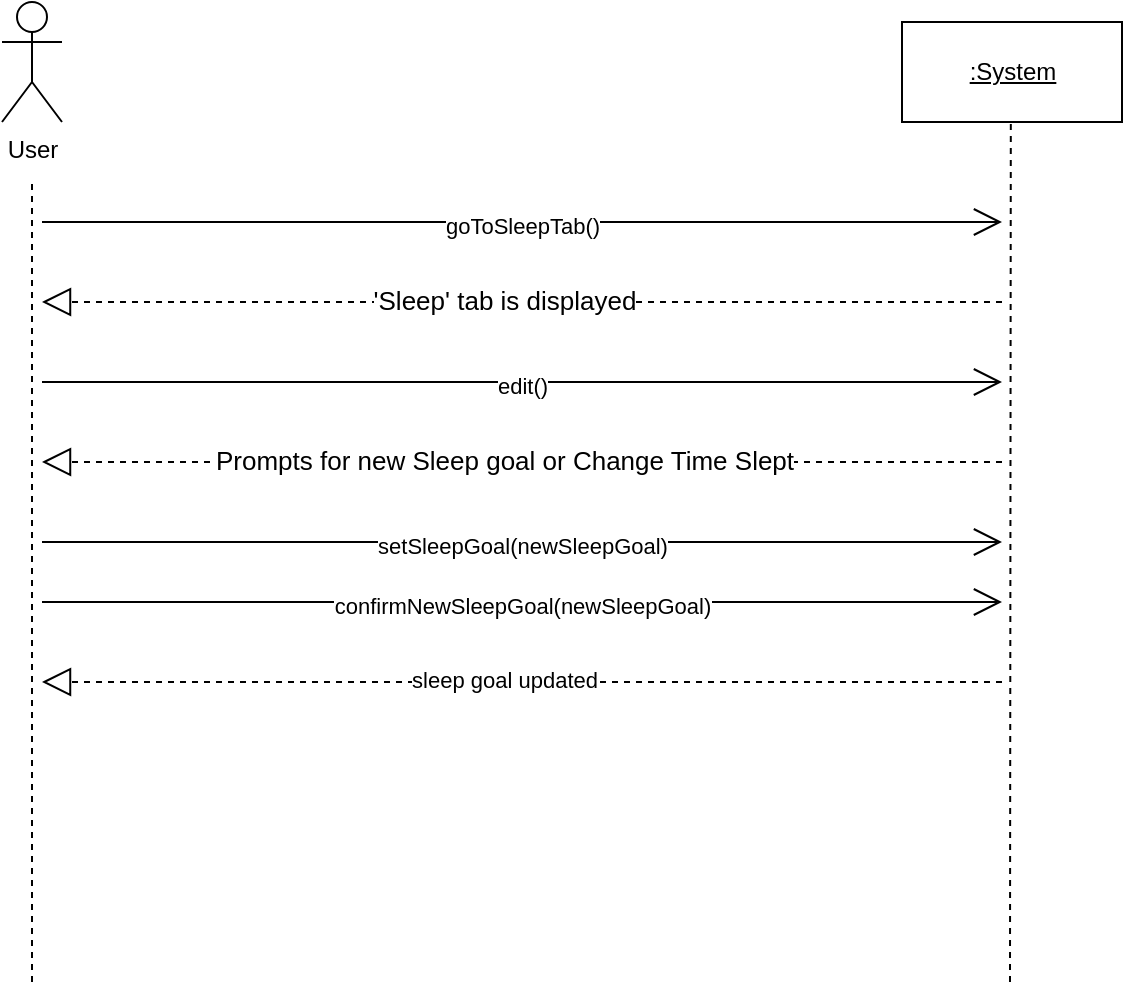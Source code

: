 <mxfile version="15.8.7" type="github">
  <diagram id="fsKUEpt00cAQXqf5Vs6Y" name="Page-1">
    <mxGraphModel dx="1425" dy="706" grid="1" gridSize="10" guides="1" tooltips="1" connect="1" arrows="1" fold="1" page="1" pageScale="1" pageWidth="850" pageHeight="1100" math="0" shadow="0">
      <root>
        <mxCell id="0" />
        <mxCell id="1" parent="0" />
        <mxCell id="f-GdbEtR7hPHFlpdBjNb-2" value="User" style="shape=umlActor;verticalLabelPosition=bottom;verticalAlign=top;html=1;" parent="1" vertex="1">
          <mxGeometry x="150" y="130" width="30" height="60" as="geometry" />
        </mxCell>
        <mxCell id="f-GdbEtR7hPHFlpdBjNb-3" value="&lt;u&gt;:System&lt;/u&gt;" style="html=1;" parent="1" vertex="1">
          <mxGeometry x="600" y="140" width="110" height="50" as="geometry" />
        </mxCell>
        <mxCell id="f-GdbEtR7hPHFlpdBjNb-6" value="" style="endArrow=none;dashed=1;html=1;rounded=0;" parent="1" edge="1">
          <mxGeometry width="50" height="50" relative="1" as="geometry">
            <mxPoint x="165" y="620" as="sourcePoint" />
            <mxPoint x="165" y="220" as="targetPoint" />
          </mxGeometry>
        </mxCell>
        <mxCell id="f-GdbEtR7hPHFlpdBjNb-7" value="" style="endArrow=none;dashed=1;html=1;rounded=0;" parent="1" edge="1">
          <mxGeometry width="50" height="50" relative="1" as="geometry">
            <mxPoint x="654" y="620" as="sourcePoint" />
            <mxPoint x="654.41" y="190" as="targetPoint" />
          </mxGeometry>
        </mxCell>
        <mxCell id="frDQ_7HupMQNFZRBvEdE-1" value="" style="endArrow=open;endFill=1;endSize=12;html=1;rounded=0;" edge="1" parent="1">
          <mxGeometry width="160" relative="1" as="geometry">
            <mxPoint x="170" y="240" as="sourcePoint" />
            <mxPoint x="650" y="240" as="targetPoint" />
          </mxGeometry>
        </mxCell>
        <mxCell id="frDQ_7HupMQNFZRBvEdE-2" value="goToSleepTab()" style="edgeLabel;html=1;align=center;verticalAlign=middle;resizable=0;points=[];" vertex="1" connectable="0" parent="frDQ_7HupMQNFZRBvEdE-1">
          <mxGeometry x="-0.113" y="-2" relative="1" as="geometry">
            <mxPoint x="27" as="offset" />
          </mxGeometry>
        </mxCell>
        <mxCell id="frDQ_7HupMQNFZRBvEdE-3" value="" style="endArrow=block;dashed=1;endFill=0;endSize=12;html=1;rounded=0;" edge="1" parent="1">
          <mxGeometry width="160" relative="1" as="geometry">
            <mxPoint x="650" y="280" as="sourcePoint" />
            <mxPoint x="170" y="280" as="targetPoint" />
          </mxGeometry>
        </mxCell>
        <mxCell id="frDQ_7HupMQNFZRBvEdE-4" value="&lt;span style=&quot;font-size: 13px ; color: #000000 ; font-weight: normal ; text-decoration: none ; font-family: &amp;#34;arial&amp;#34; ; font-style: normal&quot;&gt; &#39;Sleep&#39; tab is displayed&lt;/span&gt;" style="edgeLabel;html=1;align=center;verticalAlign=middle;resizable=0;points=[];" vertex="1" connectable="0" parent="frDQ_7HupMQNFZRBvEdE-3">
          <mxGeometry x="-0.08" y="2" relative="1" as="geometry">
            <mxPoint x="-28" y="-3" as="offset" />
          </mxGeometry>
        </mxCell>
        <mxCell id="frDQ_7HupMQNFZRBvEdE-5" value="" style="endArrow=open;endFill=1;endSize=12;html=1;rounded=0;" edge="1" parent="1">
          <mxGeometry width="160" relative="1" as="geometry">
            <mxPoint x="170" y="320" as="sourcePoint" />
            <mxPoint x="650" y="320" as="targetPoint" />
          </mxGeometry>
        </mxCell>
        <mxCell id="frDQ_7HupMQNFZRBvEdE-6" value="edit()" style="edgeLabel;html=1;align=center;verticalAlign=middle;resizable=0;points=[];" vertex="1" connectable="0" parent="frDQ_7HupMQNFZRBvEdE-5">
          <mxGeometry x="-0.113" y="-2" relative="1" as="geometry">
            <mxPoint x="27" as="offset" />
          </mxGeometry>
        </mxCell>
        <mxCell id="frDQ_7HupMQNFZRBvEdE-7" value="" style="endArrow=block;dashed=1;endFill=0;endSize=12;html=1;rounded=0;" edge="1" parent="1">
          <mxGeometry width="160" relative="1" as="geometry">
            <mxPoint x="650" y="360" as="sourcePoint" />
            <mxPoint x="170" y="360" as="targetPoint" />
          </mxGeometry>
        </mxCell>
        <mxCell id="frDQ_7HupMQNFZRBvEdE-8" value="&lt;span style=&quot;font-size: 13px ; color: #000000 ; font-weight: normal ; text-decoration: none ; font-family: &amp;#34;arial&amp;#34; ; font-style: normal&quot;&gt;Prompts for new Sleep goal or Change Time Slept&lt;/span&gt;" style="edgeLabel;html=1;align=center;verticalAlign=middle;resizable=0;points=[];" vertex="1" connectable="0" parent="frDQ_7HupMQNFZRBvEdE-7">
          <mxGeometry x="-0.08" y="2" relative="1" as="geometry">
            <mxPoint x="-28" y="-3" as="offset" />
          </mxGeometry>
        </mxCell>
        <mxCell id="frDQ_7HupMQNFZRBvEdE-9" value="" style="endArrow=open;endFill=1;endSize=12;html=1;rounded=0;" edge="1" parent="1">
          <mxGeometry width="160" relative="1" as="geometry">
            <mxPoint x="170" y="400" as="sourcePoint" />
            <mxPoint x="650" y="400" as="targetPoint" />
          </mxGeometry>
        </mxCell>
        <mxCell id="frDQ_7HupMQNFZRBvEdE-10" value="setSleepGoal(newSleepGoal)" style="edgeLabel;html=1;align=center;verticalAlign=middle;resizable=0;points=[];" vertex="1" connectable="0" parent="frDQ_7HupMQNFZRBvEdE-9">
          <mxGeometry x="-0.113" y="-2" relative="1" as="geometry">
            <mxPoint x="27" as="offset" />
          </mxGeometry>
        </mxCell>
        <mxCell id="frDQ_7HupMQNFZRBvEdE-11" value="" style="endArrow=block;dashed=1;endFill=0;endSize=12;html=1;rounded=0;" edge="1" parent="1">
          <mxGeometry width="160" relative="1" as="geometry">
            <mxPoint x="650" y="470" as="sourcePoint" />
            <mxPoint x="170" y="470" as="targetPoint" />
          </mxGeometry>
        </mxCell>
        <mxCell id="frDQ_7HupMQNFZRBvEdE-12" value="sleep goal updated" style="edgeLabel;html=1;align=center;verticalAlign=middle;resizable=0;points=[];" vertex="1" connectable="0" parent="frDQ_7HupMQNFZRBvEdE-11">
          <mxGeometry x="-0.08" y="2" relative="1" as="geometry">
            <mxPoint x="-28" y="-3" as="offset" />
          </mxGeometry>
        </mxCell>
        <mxCell id="frDQ_7HupMQNFZRBvEdE-13" value="" style="endArrow=open;endFill=1;endSize=12;html=1;rounded=0;" edge="1" parent="1">
          <mxGeometry width="160" relative="1" as="geometry">
            <mxPoint x="170" y="430" as="sourcePoint" />
            <mxPoint x="650" y="430" as="targetPoint" />
          </mxGeometry>
        </mxCell>
        <mxCell id="frDQ_7HupMQNFZRBvEdE-14" value="confirmNewSleepGoal(newSleepGoal)" style="edgeLabel;html=1;align=center;verticalAlign=middle;resizable=0;points=[];" vertex="1" connectable="0" parent="frDQ_7HupMQNFZRBvEdE-13">
          <mxGeometry x="-0.113" y="-2" relative="1" as="geometry">
            <mxPoint x="27" as="offset" />
          </mxGeometry>
        </mxCell>
      </root>
    </mxGraphModel>
  </diagram>
</mxfile>
